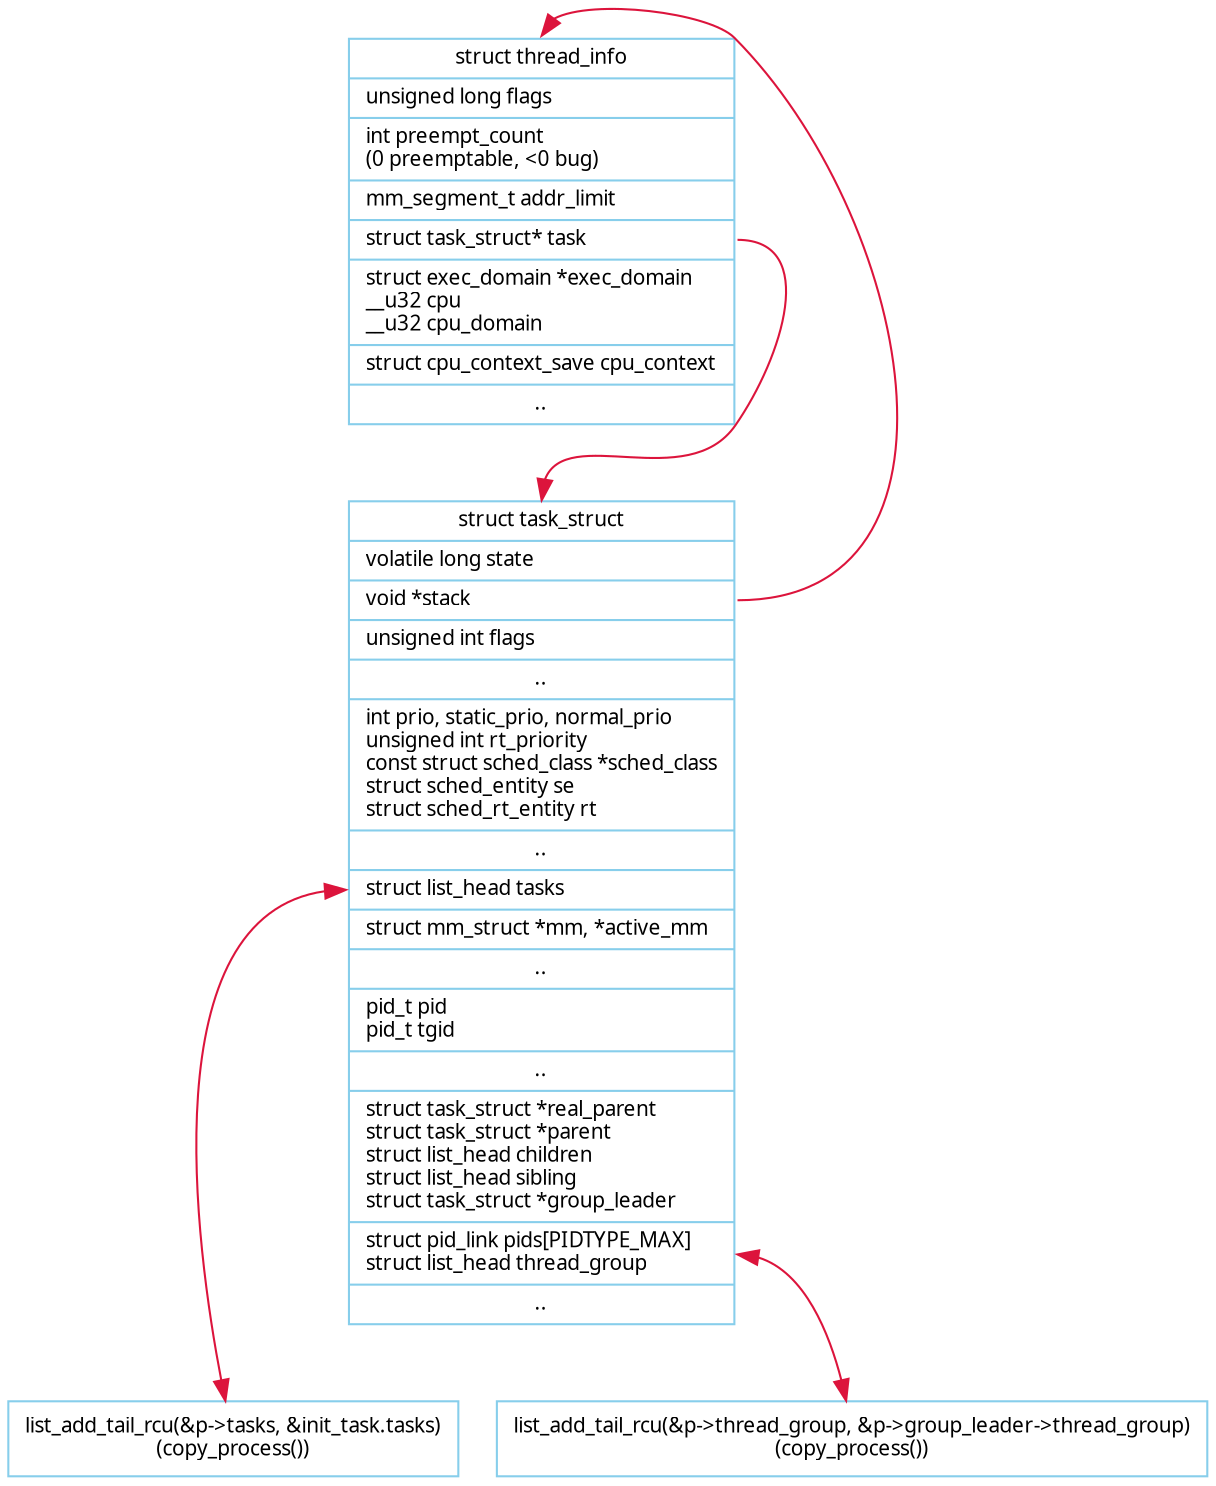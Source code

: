 /*
node
color: naveblue, skyblue, red, red4, crimson, forestgreen, limegreen
style: solid, dotted, dashed, bold, rounded, filled
shape: box, polygon, ellipse, plaintext
*/

/*
edge
color: naveblue, skyblue, red, red4, crimson, forestgreen, limegreen
style: solid, dotted, dashed, bold
*/

/*
rankdir: TB BT LR RL
*/

digraph task{
	fontname = "Verdana";
	fontsize = 10;
	rankdir=TB;

	node [fontname = "Verdana", fontsize = 10, color="skyblue", shape="record", ALIGN="LEFT"];
	edge [fontname = "Verdana", fontsize = 10, color="crimson", style="solid"];

	thread_info[label="{<head>struct thread_info\
|unsigned long flags\l\
|int preempt_count\l(0 preemptable, \<0  bug)\l\
|mm_segment_t addr_limit\l\
|<s_task_struct>struct task_struct* task\l\
|struct exec_domain *exec_domain\l\
__u32 cpu\l\
__u32 cpu_domain\l\
|<s_cpu_context>struct cpu_context_save cpu_context\l\
|..}"];

	task_struct[label="{<head>struct task_struct\
|<s_state>volatile long state\l\
|<s_stack>void *stack\l\
|unsigned int flags\l\
|..\
|int prio, static_prio, normal_prio\l\
unsigned int rt_priority\l\
const struct sched_class *sched_class\l\
struct sched_entity se\l\
struct sched_rt_entity rt\l\
|..\
|<s_tasks>struct list_head tasks\l\
|struct mm_struct *mm, *active_mm\l\
|..\
|pid_t pid\l\
pid_t tgid\l\
|..\
|<s_task_tree>struct task_struct *real_parent\l\
struct task_struct *parent\l\
struct list_head children\l\
struct list_head sibling\l\
struct task_struct *group_leader\l\
|<s_thread_group>struct pid_link pids[PIDTYPE_MAX]\l\
struct list_head thread_group\l\
|..}"];

	thread_info:s_task_struct->task_struct:head; /*current_thread_info()->task, for_each_process(p)*/
	task_struct:s_stack->thread_info:head;

	task_struct:s_tasks->"list_add_tail_rcu(&p->tasks, &init_task.tasks)\n(copy_process())"[dir="both"]
	task_struct:s_thread_group->"list_add_tail_rcu(&p->thread_group, &p->group_leader->thread_group)\n(copy_process())"[dir="both"]
}
